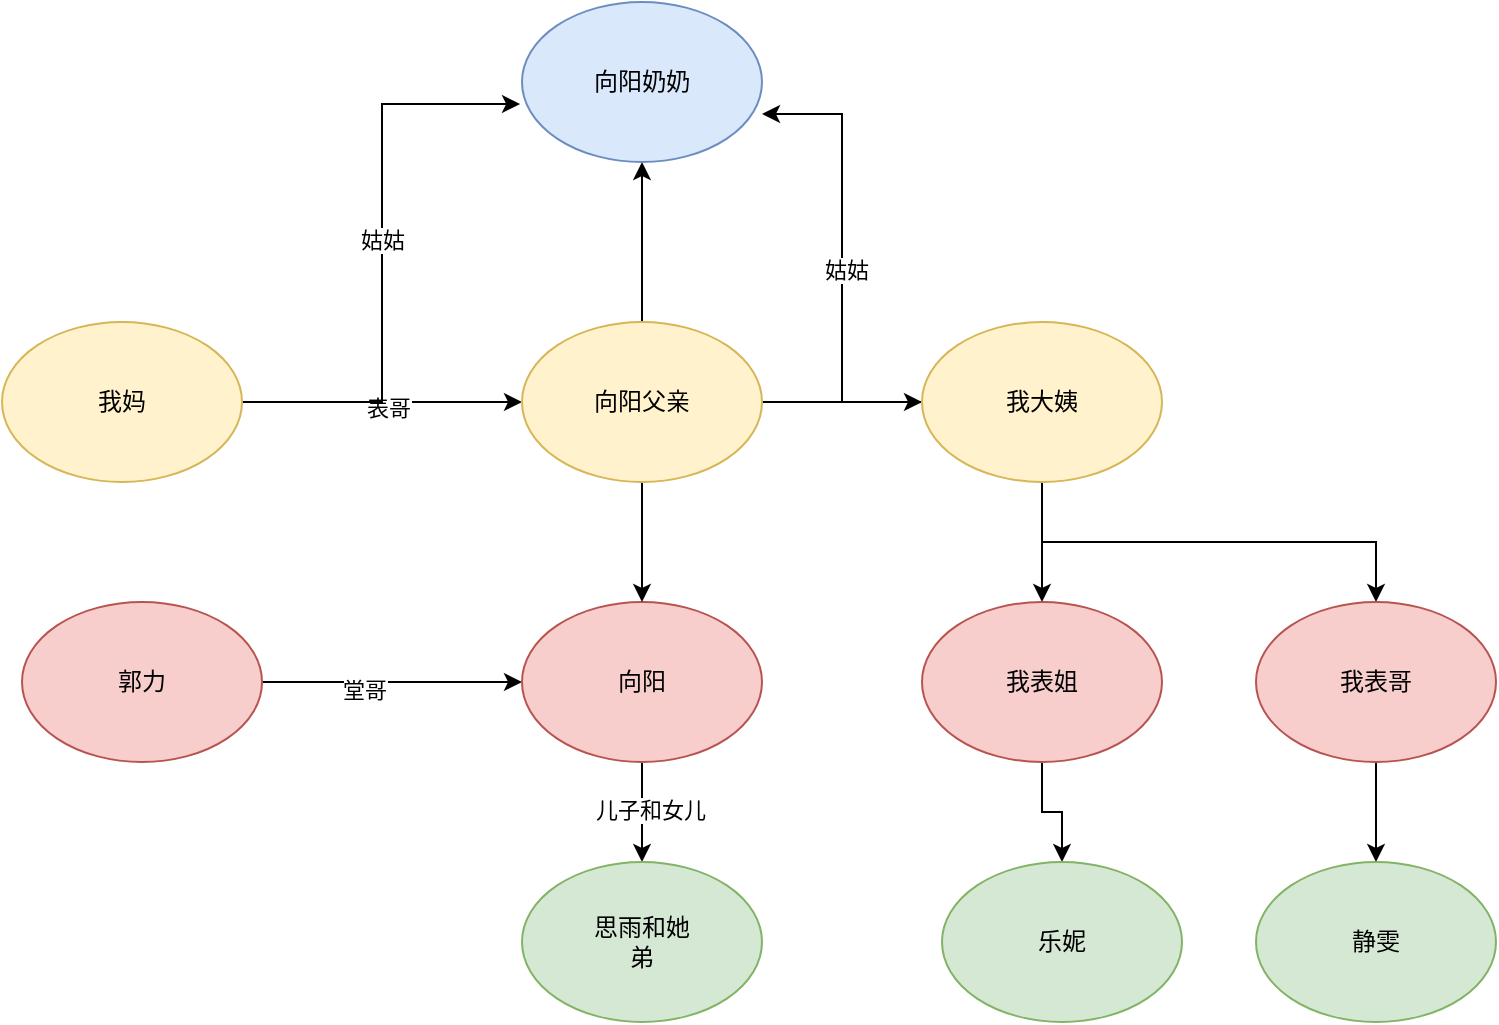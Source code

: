 <mxfile version="14.8.1" type="github">
  <diagram id="kFYnImU_61pwE3nKOwQQ" name="Page-1">
    <mxGraphModel dx="946" dy="557" grid="1" gridSize="10" guides="1" tooltips="1" connect="1" arrows="1" fold="1" page="1" pageScale="1" pageWidth="827" pageHeight="1169" math="0" shadow="0">
      <root>
        <mxCell id="0" />
        <mxCell id="1" parent="0" />
        <mxCell id="8MOW-syFpqiqDsgKMTjz-3" value="" style="edgeStyle=orthogonalEdgeStyle;rounded=0;orthogonalLoop=1;jettySize=auto;html=1;" edge="1" parent="1" source="8MOW-syFpqiqDsgKMTjz-1" target="8MOW-syFpqiqDsgKMTjz-2">
          <mxGeometry relative="1" as="geometry" />
        </mxCell>
        <mxCell id="8MOW-syFpqiqDsgKMTjz-12" value="堂哥" style="edgeLabel;html=1;align=center;verticalAlign=middle;resizable=0;points=[];" vertex="1" connectable="0" parent="8MOW-syFpqiqDsgKMTjz-3">
          <mxGeometry x="-0.215" y="-4" relative="1" as="geometry">
            <mxPoint as="offset" />
          </mxGeometry>
        </mxCell>
        <mxCell id="8MOW-syFpqiqDsgKMTjz-1" value="郭力" style="ellipse;whiteSpace=wrap;html=1;fillColor=#f8cecc;strokeColor=#b85450;" vertex="1" parent="1">
          <mxGeometry x="90" y="400" width="120" height="80" as="geometry" />
        </mxCell>
        <mxCell id="8MOW-syFpqiqDsgKMTjz-5" value="" style="edgeStyle=orthogonalEdgeStyle;rounded=0;orthogonalLoop=1;jettySize=auto;html=1;" edge="1" parent="1" source="8MOW-syFpqiqDsgKMTjz-2" target="8MOW-syFpqiqDsgKMTjz-4">
          <mxGeometry relative="1" as="geometry" />
        </mxCell>
        <mxCell id="8MOW-syFpqiqDsgKMTjz-7" value="儿子和女儿" style="edgeLabel;html=1;align=center;verticalAlign=middle;resizable=0;points=[];" vertex="1" connectable="0" parent="8MOW-syFpqiqDsgKMTjz-5">
          <mxGeometry x="-0.05" y="4" relative="1" as="geometry">
            <mxPoint as="offset" />
          </mxGeometry>
        </mxCell>
        <mxCell id="8MOW-syFpqiqDsgKMTjz-2" value="向阳" style="ellipse;whiteSpace=wrap;html=1;fillColor=#f8cecc;strokeColor=#b85450;" vertex="1" parent="1">
          <mxGeometry x="340" y="400" width="120" height="80" as="geometry" />
        </mxCell>
        <mxCell id="8MOW-syFpqiqDsgKMTjz-4" value="思雨和她&lt;br&gt;弟" style="ellipse;whiteSpace=wrap;html=1;fillColor=#d5e8d4;strokeColor=#82b366;" vertex="1" parent="1">
          <mxGeometry x="340" y="530" width="120" height="80" as="geometry" />
        </mxCell>
        <mxCell id="8MOW-syFpqiqDsgKMTjz-10" value="" style="edgeStyle=orthogonalEdgeStyle;rounded=0;orthogonalLoop=1;jettySize=auto;html=1;" edge="1" parent="1" source="8MOW-syFpqiqDsgKMTjz-8" target="8MOW-syFpqiqDsgKMTjz-9">
          <mxGeometry relative="1" as="geometry" />
        </mxCell>
        <mxCell id="8MOW-syFpqiqDsgKMTjz-13" value="表哥" style="edgeLabel;html=1;align=center;verticalAlign=middle;resizable=0;points=[];" vertex="1" connectable="0" parent="8MOW-syFpqiqDsgKMTjz-10">
          <mxGeometry x="0.046" y="-3" relative="1" as="geometry">
            <mxPoint as="offset" />
          </mxGeometry>
        </mxCell>
        <mxCell id="8MOW-syFpqiqDsgKMTjz-17" style="edgeStyle=orthogonalEdgeStyle;rounded=0;orthogonalLoop=1;jettySize=auto;html=1;entryX=-0.008;entryY=0.638;entryDx=0;entryDy=0;entryPerimeter=0;" edge="1" parent="1" source="8MOW-syFpqiqDsgKMTjz-8" target="8MOW-syFpqiqDsgKMTjz-14">
          <mxGeometry relative="1" as="geometry" />
        </mxCell>
        <mxCell id="8MOW-syFpqiqDsgKMTjz-18" value="姑姑" style="edgeLabel;html=1;align=center;verticalAlign=middle;resizable=0;points=[];" vertex="1" connectable="0" parent="8MOW-syFpqiqDsgKMTjz-17">
          <mxGeometry x="0.05" relative="1" as="geometry">
            <mxPoint as="offset" />
          </mxGeometry>
        </mxCell>
        <mxCell id="8MOW-syFpqiqDsgKMTjz-8" value="我妈" style="ellipse;whiteSpace=wrap;html=1;fillColor=#fff2cc;strokeColor=#d6b656;" vertex="1" parent="1">
          <mxGeometry x="80" y="260" width="120" height="80" as="geometry" />
        </mxCell>
        <mxCell id="8MOW-syFpqiqDsgKMTjz-11" value="" style="edgeStyle=orthogonalEdgeStyle;rounded=0;orthogonalLoop=1;jettySize=auto;html=1;" edge="1" parent="1" source="8MOW-syFpqiqDsgKMTjz-9" target="8MOW-syFpqiqDsgKMTjz-2">
          <mxGeometry relative="1" as="geometry" />
        </mxCell>
        <mxCell id="8MOW-syFpqiqDsgKMTjz-15" value="" style="edgeStyle=orthogonalEdgeStyle;rounded=0;orthogonalLoop=1;jettySize=auto;html=1;" edge="1" parent="1" source="8MOW-syFpqiqDsgKMTjz-9" target="8MOW-syFpqiqDsgKMTjz-14">
          <mxGeometry relative="1" as="geometry" />
        </mxCell>
        <mxCell id="8MOW-syFpqiqDsgKMTjz-20" value="" style="edgeStyle=orthogonalEdgeStyle;rounded=0;orthogonalLoop=1;jettySize=auto;html=1;" edge="1" parent="1" source="8MOW-syFpqiqDsgKMTjz-9" target="8MOW-syFpqiqDsgKMTjz-19">
          <mxGeometry relative="1" as="geometry" />
        </mxCell>
        <mxCell id="8MOW-syFpqiqDsgKMTjz-9" value="向阳父亲" style="ellipse;whiteSpace=wrap;html=1;fillColor=#fff2cc;strokeColor=#d6b656;" vertex="1" parent="1">
          <mxGeometry x="340" y="260" width="120" height="80" as="geometry" />
        </mxCell>
        <mxCell id="8MOW-syFpqiqDsgKMTjz-14" value="向阳奶奶" style="ellipse;whiteSpace=wrap;html=1;fillColor=#dae8fc;strokeColor=#6c8ebf;" vertex="1" parent="1">
          <mxGeometry x="340" y="100" width="120" height="80" as="geometry" />
        </mxCell>
        <mxCell id="8MOW-syFpqiqDsgKMTjz-21" style="edgeStyle=orthogonalEdgeStyle;rounded=0;orthogonalLoop=1;jettySize=auto;html=1;entryX=1;entryY=0.7;entryDx=0;entryDy=0;entryPerimeter=0;" edge="1" parent="1" source="8MOW-syFpqiqDsgKMTjz-19" target="8MOW-syFpqiqDsgKMTjz-14">
          <mxGeometry relative="1" as="geometry" />
        </mxCell>
        <mxCell id="8MOW-syFpqiqDsgKMTjz-22" value="姑姑" style="edgeLabel;html=1;align=center;verticalAlign=middle;resizable=0;points=[];" vertex="1" connectable="0" parent="8MOW-syFpqiqDsgKMTjz-21">
          <mxGeometry x="-0.054" y="-2" relative="1" as="geometry">
            <mxPoint as="offset" />
          </mxGeometry>
        </mxCell>
        <mxCell id="8MOW-syFpqiqDsgKMTjz-24" value="" style="edgeStyle=orthogonalEdgeStyle;rounded=0;orthogonalLoop=1;jettySize=auto;html=1;" edge="1" parent="1" source="8MOW-syFpqiqDsgKMTjz-19" target="8MOW-syFpqiqDsgKMTjz-23">
          <mxGeometry relative="1" as="geometry">
            <Array as="points">
              <mxPoint x="600" y="370" />
              <mxPoint x="600" y="370" />
            </Array>
          </mxGeometry>
        </mxCell>
        <mxCell id="8MOW-syFpqiqDsgKMTjz-30" style="edgeStyle=orthogonalEdgeStyle;rounded=0;orthogonalLoop=1;jettySize=auto;html=1;exitX=0.5;exitY=1;exitDx=0;exitDy=0;" edge="1" parent="1" source="8MOW-syFpqiqDsgKMTjz-19" target="8MOW-syFpqiqDsgKMTjz-27">
          <mxGeometry relative="1" as="geometry" />
        </mxCell>
        <mxCell id="8MOW-syFpqiqDsgKMTjz-19" value="我大姨" style="ellipse;whiteSpace=wrap;html=1;fillColor=#fff2cc;strokeColor=#d6b656;" vertex="1" parent="1">
          <mxGeometry x="540" y="260" width="120" height="80" as="geometry" />
        </mxCell>
        <mxCell id="8MOW-syFpqiqDsgKMTjz-26" value="" style="edgeStyle=orthogonalEdgeStyle;rounded=0;orthogonalLoop=1;jettySize=auto;html=1;" edge="1" parent="1" source="8MOW-syFpqiqDsgKMTjz-23" target="8MOW-syFpqiqDsgKMTjz-25">
          <mxGeometry relative="1" as="geometry" />
        </mxCell>
        <mxCell id="8MOW-syFpqiqDsgKMTjz-23" value="我表姐" style="ellipse;whiteSpace=wrap;html=1;fillColor=#f8cecc;strokeColor=#b85450;" vertex="1" parent="1">
          <mxGeometry x="540" y="400" width="120" height="80" as="geometry" />
        </mxCell>
        <mxCell id="8MOW-syFpqiqDsgKMTjz-25" value="乐妮" style="ellipse;whiteSpace=wrap;html=1;fillColor=#d5e8d4;strokeColor=#82b366;" vertex="1" parent="1">
          <mxGeometry x="550" y="530" width="120" height="80" as="geometry" />
        </mxCell>
        <mxCell id="8MOW-syFpqiqDsgKMTjz-32" value="" style="edgeStyle=orthogonalEdgeStyle;rounded=0;orthogonalLoop=1;jettySize=auto;html=1;" edge="1" parent="1" source="8MOW-syFpqiqDsgKMTjz-27" target="8MOW-syFpqiqDsgKMTjz-31">
          <mxGeometry relative="1" as="geometry" />
        </mxCell>
        <mxCell id="8MOW-syFpqiqDsgKMTjz-27" value="我表哥" style="ellipse;whiteSpace=wrap;html=1;fillColor=#f8cecc;strokeColor=#b85450;" vertex="1" parent="1">
          <mxGeometry x="707" y="400" width="120" height="80" as="geometry" />
        </mxCell>
        <mxCell id="8MOW-syFpqiqDsgKMTjz-31" value="静雯" style="ellipse;whiteSpace=wrap;html=1;fillColor=#d5e8d4;strokeColor=#82b366;" vertex="1" parent="1">
          <mxGeometry x="707" y="530" width="120" height="80" as="geometry" />
        </mxCell>
      </root>
    </mxGraphModel>
  </diagram>
</mxfile>
